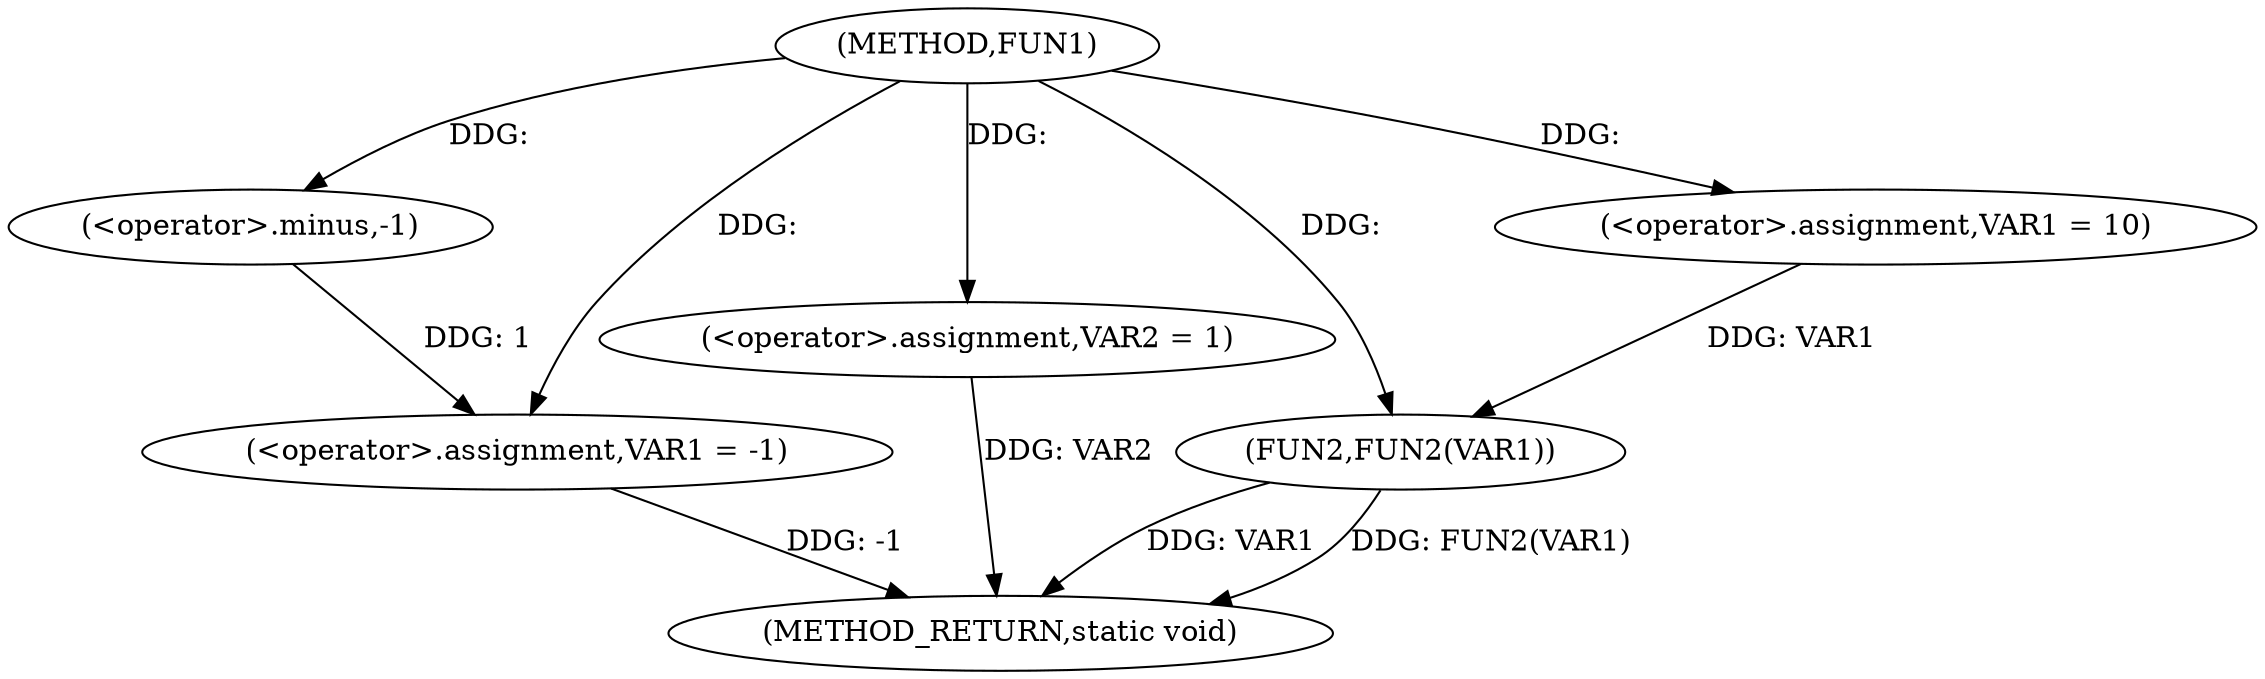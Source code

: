 digraph FUN1 {  
"1000100" [label = "(METHOD,FUN1)" ]
"1000115" [label = "(METHOD_RETURN,static void)" ]
"1000103" [label = "(<operator>.assignment,VAR1 = -1)" ]
"1000105" [label = "(<operator>.minus,-1)" ]
"1000107" [label = "(<operator>.assignment,VAR1 = 10)" ]
"1000110" [label = "(<operator>.assignment,VAR2 = 1)" ]
"1000113" [label = "(FUN2,FUN2(VAR1))" ]
  "1000103" -> "1000115"  [ label = "DDG: -1"] 
  "1000113" -> "1000115"  [ label = "DDG: VAR1"] 
  "1000110" -> "1000115"  [ label = "DDG: VAR2"] 
  "1000113" -> "1000115"  [ label = "DDG: FUN2(VAR1)"] 
  "1000105" -> "1000103"  [ label = "DDG: 1"] 
  "1000100" -> "1000103"  [ label = "DDG: "] 
  "1000100" -> "1000105"  [ label = "DDG: "] 
  "1000100" -> "1000107"  [ label = "DDG: "] 
  "1000100" -> "1000110"  [ label = "DDG: "] 
  "1000107" -> "1000113"  [ label = "DDG: VAR1"] 
  "1000100" -> "1000113"  [ label = "DDG: "] 
}
